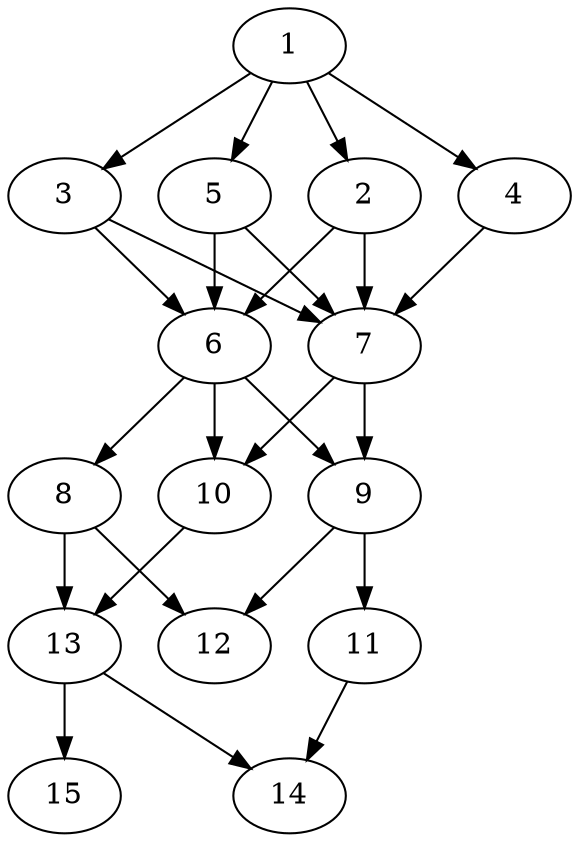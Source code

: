 // DAG automatically generated by daggen at Thu Oct  3 13:59:27 2019
// ./daggen --dot -n 15 --ccr 0.5 --fat 0.5 --regular 0.5 --density 0.9 --mindata 5242880 --maxdata 52428800 
digraph G {
  1 [size="79728640", alpha="0.17", expect_size="39864320"] 
  1 -> 2 [size ="39864320"]
  1 -> 3 [size ="39864320"]
  1 -> 4 [size ="39864320"]
  1 -> 5 [size ="39864320"]
  2 [size="83658752", alpha="0.01", expect_size="41829376"] 
  2 -> 6 [size ="41829376"]
  2 -> 7 [size ="41829376"]
  3 [size="43157504", alpha="0.01", expect_size="21578752"] 
  3 -> 6 [size ="21578752"]
  3 -> 7 [size ="21578752"]
  4 [size="32815104", alpha="0.12", expect_size="16407552"] 
  4 -> 7 [size ="16407552"]
  5 [size="103593984", alpha="0.08", expect_size="51796992"] 
  5 -> 6 [size ="51796992"]
  5 -> 7 [size ="51796992"]
  6 [size="72374272", alpha="0.06", expect_size="36187136"] 
  6 -> 8 [size ="36187136"]
  6 -> 9 [size ="36187136"]
  6 -> 10 [size ="36187136"]
  7 [size="97374208", alpha="0.16", expect_size="48687104"] 
  7 -> 9 [size ="48687104"]
  7 -> 10 [size ="48687104"]
  8 [size="32339968", alpha="0.13", expect_size="16169984"] 
  8 -> 12 [size ="16169984"]
  8 -> 13 [size ="16169984"]
  9 [size="20783104", alpha="0.12", expect_size="10391552"] 
  9 -> 11 [size ="10391552"]
  9 -> 12 [size ="10391552"]
  10 [size="63606784", alpha="0.07", expect_size="31803392"] 
  10 -> 13 [size ="31803392"]
  11 [size="25438208", alpha="0.12", expect_size="12719104"] 
  11 -> 14 [size ="12719104"]
  12 [size="11968512", alpha="0.08", expect_size="5984256"] 
  13 [size="18984960", alpha="0.18", expect_size="9492480"] 
  13 -> 14 [size ="9492480"]
  13 -> 15 [size ="9492480"]
  14 [size="25540608", alpha="0.16", expect_size="12770304"] 
  15 [size="83896320", alpha="0.13", expect_size="41948160"] 
}
